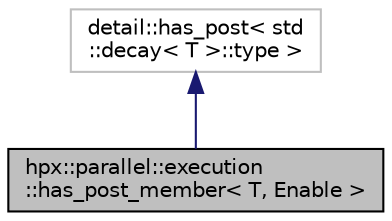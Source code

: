 digraph "hpx::parallel::execution::has_post_member&lt; T, Enable &gt;"
{
  edge [fontname="Helvetica",fontsize="10",labelfontname="Helvetica",labelfontsize="10"];
  node [fontname="Helvetica",fontsize="10",shape=record];
  Node4 [label="hpx::parallel::execution\l::has_post_member\< T, Enable \>",height=0.2,width=0.4,color="black", fillcolor="grey75", style="filled", fontcolor="black"];
  Node5 -> Node4 [dir="back",color="midnightblue",fontsize="10",style="solid",fontname="Helvetica"];
  Node5 [label="detail::has_post\< std\l::decay\< T \>::type \>",height=0.2,width=0.4,color="grey75", fillcolor="white", style="filled"];
}
